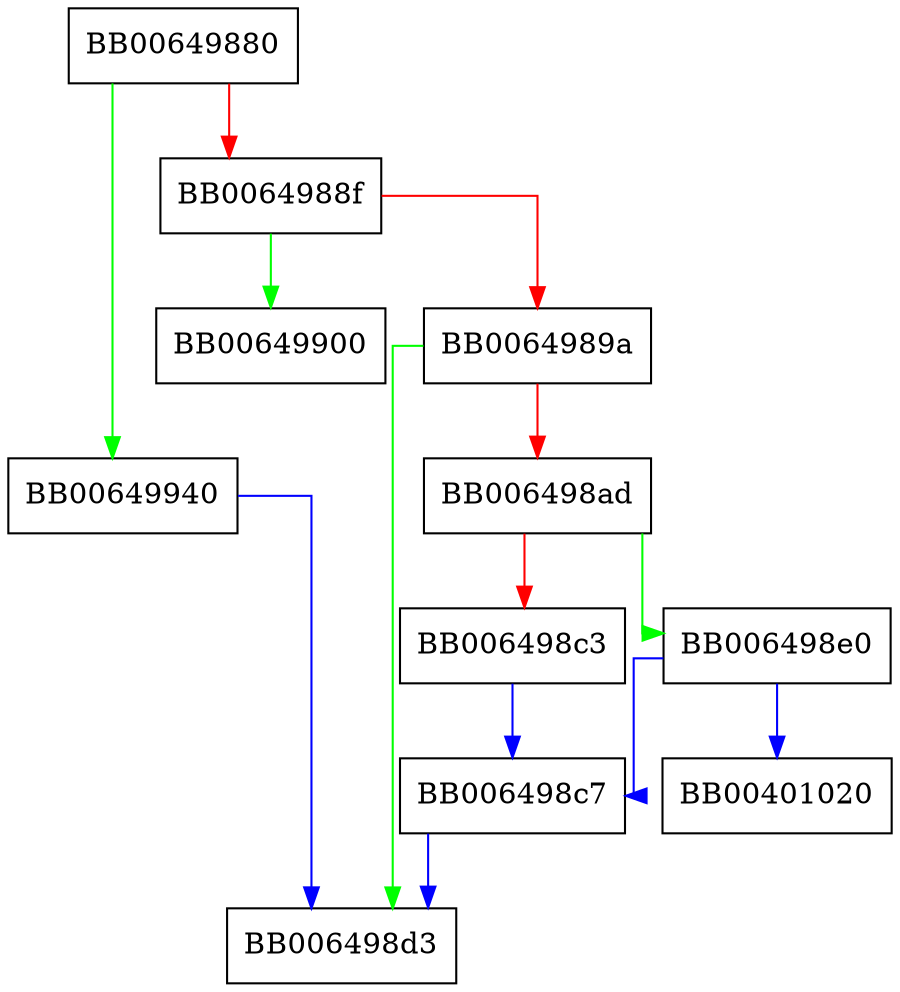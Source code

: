 digraph OPENSSL_sk_unshift {
  node [shape="box"];
  graph [splines=ortho];
  BB00649880 -> BB00649940 [color="green"];
  BB00649880 -> BB0064988f [color="red"];
  BB0064988f -> BB00649900 [color="green"];
  BB0064988f -> BB0064989a [color="red"];
  BB0064989a -> BB006498d3 [color="green"];
  BB0064989a -> BB006498ad [color="red"];
  BB006498ad -> BB006498e0 [color="green"];
  BB006498ad -> BB006498c3 [color="red"];
  BB006498c3 -> BB006498c7 [color="blue"];
  BB006498c7 -> BB006498d3 [color="blue"];
  BB006498e0 -> BB00401020 [color="blue"];
  BB006498e0 -> BB006498c7 [color="blue"];
  BB00649940 -> BB006498d3 [color="blue"];
}